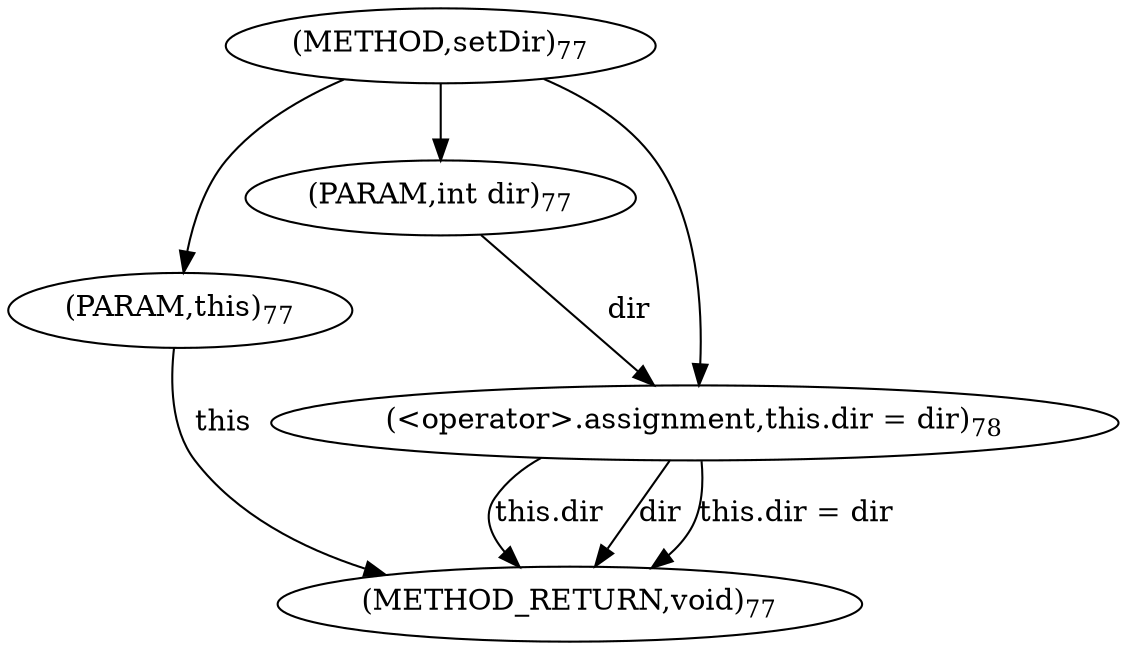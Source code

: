 digraph "setDir" {  
"244" [label = <(METHOD,setDir)<SUB>77</SUB>> ]
"253" [label = <(METHOD_RETURN,void)<SUB>77</SUB>> ]
"6" [label = <(PARAM,this)<SUB>77</SUB>> ]
"245" [label = <(PARAM,int dir)<SUB>77</SUB>> ]
"247" [label = <(&lt;operator&gt;.assignment,this.dir = dir)<SUB>78</SUB>> ]
"247" [label = <(&lt;operator&gt;.assignment,this.dir = dir)<SUB>78</SUB>> ]
"247" [label = <(&lt;operator&gt;.assignment,this.dir = dir)<SUB>78</SUB>> ]
  "6" -> "253"  [ label = "this"] 
  "247" -> "253"  [ label = "this.dir"] 
  "247" -> "253"  [ label = "dir"] 
  "247" -> "253"  [ label = "this.dir = dir"] 
  "244" -> "6" 
  "244" -> "245" 
  "245" -> "247"  [ label = "dir"] 
  "244" -> "247" 
}
